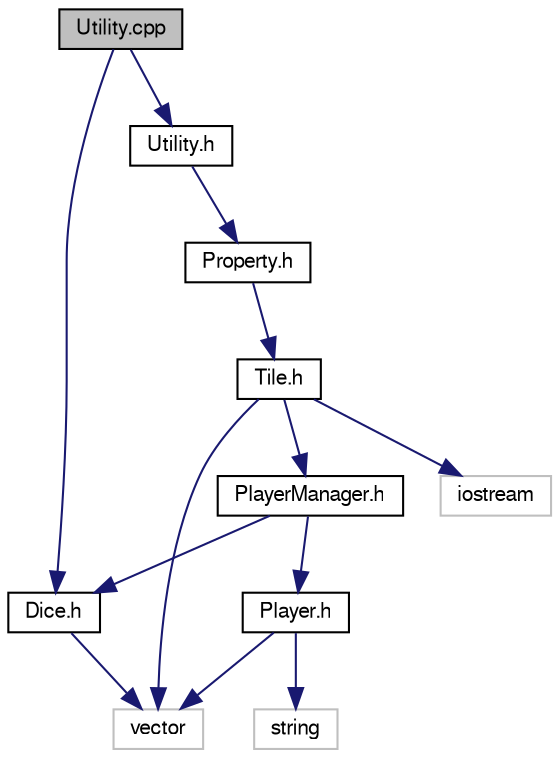 digraph G
{
  edge [fontname="FreeSans",fontsize="10",labelfontname="FreeSans",labelfontsize="10"];
  node [fontname="FreeSans",fontsize="10",shape=record];
  Node1 [label="Utility.cpp",height=0.2,width=0.4,color="black", fillcolor="grey75", style="filled" fontcolor="black"];
  Node1 -> Node2 [color="midnightblue",fontsize="10",style="solid",fontname="FreeSans"];
  Node2 [label="Utility.h",height=0.2,width=0.4,color="black", fillcolor="white", style="filled",URL="$_utility_8h.html"];
  Node2 -> Node3 [color="midnightblue",fontsize="10",style="solid",fontname="FreeSans"];
  Node3 [label="Property.h",height=0.2,width=0.4,color="black", fillcolor="white", style="filled",URL="$_property_8h.html"];
  Node3 -> Node4 [color="midnightblue",fontsize="10",style="solid",fontname="FreeSans"];
  Node4 [label="Tile.h",height=0.2,width=0.4,color="black", fillcolor="white", style="filled",URL="$_tile_8h.html"];
  Node4 -> Node5 [color="midnightblue",fontsize="10",style="solid",fontname="FreeSans"];
  Node5 [label="iostream",height=0.2,width=0.4,color="grey75", fillcolor="white", style="filled"];
  Node4 -> Node6 [color="midnightblue",fontsize="10",style="solid",fontname="FreeSans"];
  Node6 [label="vector",height=0.2,width=0.4,color="grey75", fillcolor="white", style="filled"];
  Node4 -> Node7 [color="midnightblue",fontsize="10",style="solid",fontname="FreeSans"];
  Node7 [label="PlayerManager.h",height=0.2,width=0.4,color="black", fillcolor="white", style="filled",URL="$_player_manager_8h.html"];
  Node7 -> Node8 [color="midnightblue",fontsize="10",style="solid",fontname="FreeSans"];
  Node8 [label="Player.h",height=0.2,width=0.4,color="black", fillcolor="white", style="filled",URL="$_player_8h.html"];
  Node8 -> Node9 [color="midnightblue",fontsize="10",style="solid",fontname="FreeSans"];
  Node9 [label="string",height=0.2,width=0.4,color="grey75", fillcolor="white", style="filled"];
  Node8 -> Node6 [color="midnightblue",fontsize="10",style="solid",fontname="FreeSans"];
  Node7 -> Node10 [color="midnightblue",fontsize="10",style="solid",fontname="FreeSans"];
  Node10 [label="Dice.h",height=0.2,width=0.4,color="black", fillcolor="white", style="filled",URL="$_dice_8h.html"];
  Node10 -> Node6 [color="midnightblue",fontsize="10",style="solid",fontname="FreeSans"];
  Node1 -> Node10 [color="midnightblue",fontsize="10",style="solid",fontname="FreeSans"];
}
